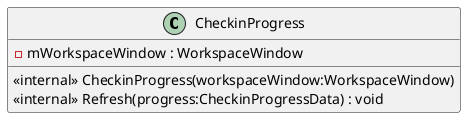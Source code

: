 @startuml
class CheckinProgress {
    <<internal>> CheckinProgress(workspaceWindow:WorkspaceWindow)
    <<internal>> Refresh(progress:CheckinProgressData) : void
    - mWorkspaceWindow : WorkspaceWindow
}
@enduml
